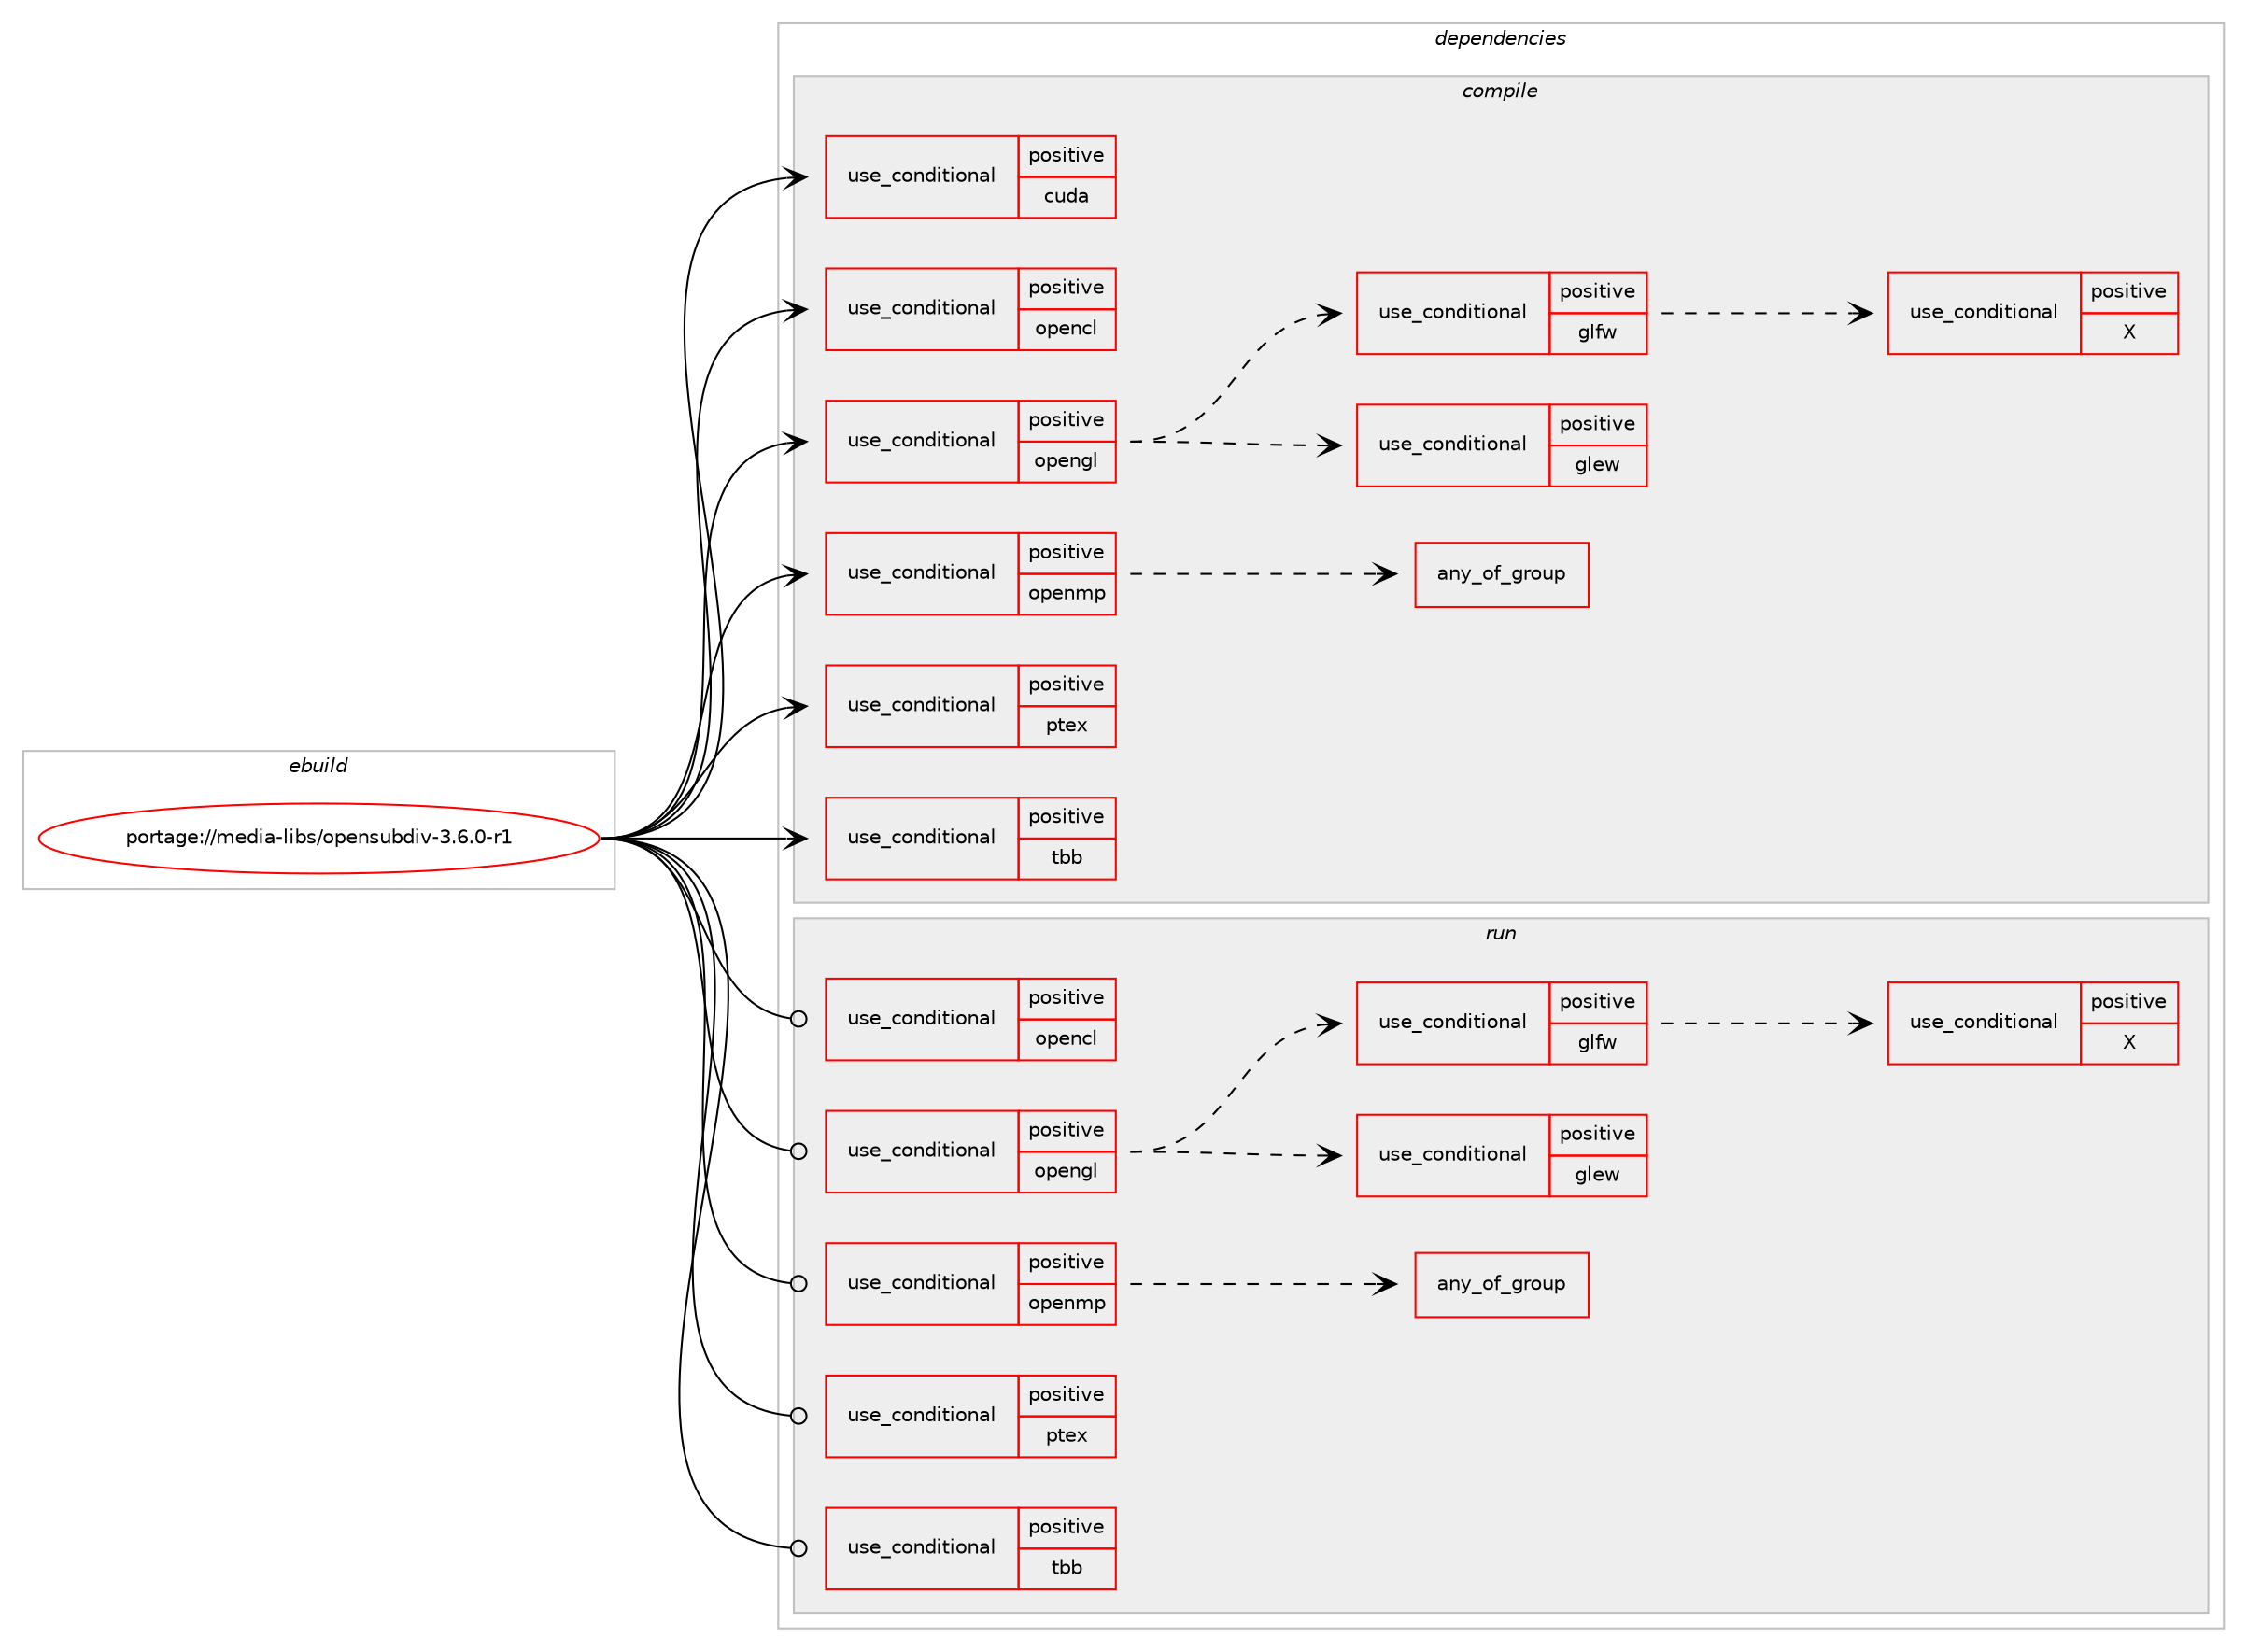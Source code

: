 digraph prolog {

# *************
# Graph options
# *************

newrank=true;
concentrate=true;
compound=true;
graph [rankdir=LR,fontname=Helvetica,fontsize=10,ranksep=1.5];#, ranksep=2.5, nodesep=0.2];
edge  [arrowhead=vee];
node  [fontname=Helvetica,fontsize=10];

# **********
# The ebuild
# **********

subgraph cluster_leftcol {
color=gray;
rank=same;
label=<<i>ebuild</i>>;
id [label="portage://media-libs/opensubdiv-3.6.0-r1", color=red, width=4, href="../media-libs/opensubdiv-3.6.0-r1.svg"];
}

# ****************
# The dependencies
# ****************

subgraph cluster_midcol {
color=gray;
label=<<i>dependencies</i>>;
subgraph cluster_compile {
fillcolor="#eeeeee";
style=filled;
label=<<i>compile</i>>;
subgraph cond75454 {
dependency158228 [label=<<TABLE BORDER="0" CELLBORDER="1" CELLSPACING="0" CELLPADDING="4"><TR><TD ROWSPAN="3" CELLPADDING="10">use_conditional</TD></TR><TR><TD>positive</TD></TR><TR><TD>cuda</TD></TR></TABLE>>, shape=none, color=red];
# *** BEGIN UNKNOWN DEPENDENCY TYPE (TODO) ***
# dependency158228 -> package_dependency(portage://media-libs/opensubdiv-3.6.0-r1,install,no,dev-util,nvidia-cuda-toolkit,none,[,,],any_same_slot,[])
# *** END UNKNOWN DEPENDENCY TYPE (TODO) ***

}
id:e -> dependency158228:w [weight=20,style="solid",arrowhead="vee"];
subgraph cond75455 {
dependency158229 [label=<<TABLE BORDER="0" CELLBORDER="1" CELLSPACING="0" CELLPADDING="4"><TR><TD ROWSPAN="3" CELLPADDING="10">use_conditional</TD></TR><TR><TD>positive</TD></TR><TR><TD>opencl</TD></TR></TABLE>>, shape=none, color=red];
# *** BEGIN UNKNOWN DEPENDENCY TYPE (TODO) ***
# dependency158229 -> package_dependency(portage://media-libs/opensubdiv-3.6.0-r1,install,no,virtual,opencl,none,[,,],[],[])
# *** END UNKNOWN DEPENDENCY TYPE (TODO) ***

}
id:e -> dependency158229:w [weight=20,style="solid",arrowhead="vee"];
subgraph cond75456 {
dependency158230 [label=<<TABLE BORDER="0" CELLBORDER="1" CELLSPACING="0" CELLPADDING="4"><TR><TD ROWSPAN="3" CELLPADDING="10">use_conditional</TD></TR><TR><TD>positive</TD></TR><TR><TD>opengl</TD></TR></TABLE>>, shape=none, color=red];
# *** BEGIN UNKNOWN DEPENDENCY TYPE (TODO) ***
# dependency158230 -> package_dependency(portage://media-libs/opensubdiv-3.6.0-r1,install,no,media-libs,libglvnd,none,[,,],[],[])
# *** END UNKNOWN DEPENDENCY TYPE (TODO) ***

subgraph cond75457 {
dependency158231 [label=<<TABLE BORDER="0" CELLBORDER="1" CELLSPACING="0" CELLPADDING="4"><TR><TD ROWSPAN="3" CELLPADDING="10">use_conditional</TD></TR><TR><TD>positive</TD></TR><TR><TD>glew</TD></TR></TABLE>>, shape=none, color=red];
# *** BEGIN UNKNOWN DEPENDENCY TYPE (TODO) ***
# dependency158231 -> package_dependency(portage://media-libs/opensubdiv-3.6.0-r1,install,no,media-libs,glew,none,[,,],any_same_slot,[])
# *** END UNKNOWN DEPENDENCY TYPE (TODO) ***

}
dependency158230:e -> dependency158231:w [weight=20,style="dashed",arrowhead="vee"];
subgraph cond75458 {
dependency158232 [label=<<TABLE BORDER="0" CELLBORDER="1" CELLSPACING="0" CELLPADDING="4"><TR><TD ROWSPAN="3" CELLPADDING="10">use_conditional</TD></TR><TR><TD>positive</TD></TR><TR><TD>glfw</TD></TR></TABLE>>, shape=none, color=red];
# *** BEGIN UNKNOWN DEPENDENCY TYPE (TODO) ***
# dependency158232 -> package_dependency(portage://media-libs/opensubdiv-3.6.0-r1,install,no,media-libs,glfw,none,[,,],any_same_slot,[])
# *** END UNKNOWN DEPENDENCY TYPE (TODO) ***

subgraph cond75459 {
dependency158233 [label=<<TABLE BORDER="0" CELLBORDER="1" CELLSPACING="0" CELLPADDING="4"><TR><TD ROWSPAN="3" CELLPADDING="10">use_conditional</TD></TR><TR><TD>positive</TD></TR><TR><TD>X</TD></TR></TABLE>>, shape=none, color=red];
# *** BEGIN UNKNOWN DEPENDENCY TYPE (TODO) ***
# dependency158233 -> package_dependency(portage://media-libs/opensubdiv-3.6.0-r1,install,no,x11-libs,libX11,none,[,,],[],[])
# *** END UNKNOWN DEPENDENCY TYPE (TODO) ***

# *** BEGIN UNKNOWN DEPENDENCY TYPE (TODO) ***
# dependency158233 -> package_dependency(portage://media-libs/opensubdiv-3.6.0-r1,install,no,x11-libs,libXcursor,none,[,,],[],[])
# *** END UNKNOWN DEPENDENCY TYPE (TODO) ***

# *** BEGIN UNKNOWN DEPENDENCY TYPE (TODO) ***
# dependency158233 -> package_dependency(portage://media-libs/opensubdiv-3.6.0-r1,install,no,x11-libs,libXi,none,[,,],[],[])
# *** END UNKNOWN DEPENDENCY TYPE (TODO) ***

# *** BEGIN UNKNOWN DEPENDENCY TYPE (TODO) ***
# dependency158233 -> package_dependency(portage://media-libs/opensubdiv-3.6.0-r1,install,no,x11-libs,libXinerama,none,[,,],[],[])
# *** END UNKNOWN DEPENDENCY TYPE (TODO) ***

# *** BEGIN UNKNOWN DEPENDENCY TYPE (TODO) ***
# dependency158233 -> package_dependency(portage://media-libs/opensubdiv-3.6.0-r1,install,no,x11-libs,libXrandr,none,[,,],[],[])
# *** END UNKNOWN DEPENDENCY TYPE (TODO) ***

# *** BEGIN UNKNOWN DEPENDENCY TYPE (TODO) ***
# dependency158233 -> package_dependency(portage://media-libs/opensubdiv-3.6.0-r1,install,no,x11-libs,libXxf86vm,none,[,,],[],[])
# *** END UNKNOWN DEPENDENCY TYPE (TODO) ***

}
dependency158232:e -> dependency158233:w [weight=20,style="dashed",arrowhead="vee"];
}
dependency158230:e -> dependency158232:w [weight=20,style="dashed",arrowhead="vee"];
}
id:e -> dependency158230:w [weight=20,style="solid",arrowhead="vee"];
subgraph cond75460 {
dependency158234 [label=<<TABLE BORDER="0" CELLBORDER="1" CELLSPACING="0" CELLPADDING="4"><TR><TD ROWSPAN="3" CELLPADDING="10">use_conditional</TD></TR><TR><TD>positive</TD></TR><TR><TD>openmp</TD></TR></TABLE>>, shape=none, color=red];
subgraph any2163 {
dependency158235 [label=<<TABLE BORDER="0" CELLBORDER="1" CELLSPACING="0" CELLPADDING="4"><TR><TD CELLPADDING="10">any_of_group</TD></TR></TABLE>>, shape=none, color=red];# *** BEGIN UNKNOWN DEPENDENCY TYPE (TODO) ***
# dependency158235 -> package_dependency(portage://media-libs/opensubdiv-3.6.0-r1,install,no,sys-devel,gcc,none,[,,],any_different_slot,[use(enable(openmp),none)])
# *** END UNKNOWN DEPENDENCY TYPE (TODO) ***

# *** BEGIN UNKNOWN DEPENDENCY TYPE (TODO) ***
# dependency158235 -> package_dependency(portage://media-libs/opensubdiv-3.6.0-r1,install,no,sys-libs,libomp,none,[,,],[],[])
# *** END UNKNOWN DEPENDENCY TYPE (TODO) ***

}
dependency158234:e -> dependency158235:w [weight=20,style="dashed",arrowhead="vee"];
}
id:e -> dependency158234:w [weight=20,style="solid",arrowhead="vee"];
subgraph cond75461 {
dependency158236 [label=<<TABLE BORDER="0" CELLBORDER="1" CELLSPACING="0" CELLPADDING="4"><TR><TD ROWSPAN="3" CELLPADDING="10">use_conditional</TD></TR><TR><TD>positive</TD></TR><TR><TD>ptex</TD></TR></TABLE>>, shape=none, color=red];
# *** BEGIN UNKNOWN DEPENDENCY TYPE (TODO) ***
# dependency158236 -> package_dependency(portage://media-libs/opensubdiv-3.6.0-r1,install,no,media-libs,ptex,none,[,,],[],[])
# *** END UNKNOWN DEPENDENCY TYPE (TODO) ***

}
id:e -> dependency158236:w [weight=20,style="solid",arrowhead="vee"];
subgraph cond75462 {
dependency158237 [label=<<TABLE BORDER="0" CELLBORDER="1" CELLSPACING="0" CELLPADDING="4"><TR><TD ROWSPAN="3" CELLPADDING="10">use_conditional</TD></TR><TR><TD>positive</TD></TR><TR><TD>tbb</TD></TR></TABLE>>, shape=none, color=red];
# *** BEGIN UNKNOWN DEPENDENCY TYPE (TODO) ***
# dependency158237 -> package_dependency(portage://media-libs/opensubdiv-3.6.0-r1,install,no,dev-cpp,tbb,none,[,,],any_same_slot,[])
# *** END UNKNOWN DEPENDENCY TYPE (TODO) ***

}
id:e -> dependency158237:w [weight=20,style="solid",arrowhead="vee"];
}
subgraph cluster_compileandrun {
fillcolor="#eeeeee";
style=filled;
label=<<i>compile and run</i>>;
}
subgraph cluster_run {
fillcolor="#eeeeee";
style=filled;
label=<<i>run</i>>;
subgraph cond75463 {
dependency158238 [label=<<TABLE BORDER="0" CELLBORDER="1" CELLSPACING="0" CELLPADDING="4"><TR><TD ROWSPAN="3" CELLPADDING="10">use_conditional</TD></TR><TR><TD>positive</TD></TR><TR><TD>opencl</TD></TR></TABLE>>, shape=none, color=red];
# *** BEGIN UNKNOWN DEPENDENCY TYPE (TODO) ***
# dependency158238 -> package_dependency(portage://media-libs/opensubdiv-3.6.0-r1,run,no,virtual,opencl,none,[,,],[],[])
# *** END UNKNOWN DEPENDENCY TYPE (TODO) ***

}
id:e -> dependency158238:w [weight=20,style="solid",arrowhead="odot"];
subgraph cond75464 {
dependency158239 [label=<<TABLE BORDER="0" CELLBORDER="1" CELLSPACING="0" CELLPADDING="4"><TR><TD ROWSPAN="3" CELLPADDING="10">use_conditional</TD></TR><TR><TD>positive</TD></TR><TR><TD>opengl</TD></TR></TABLE>>, shape=none, color=red];
# *** BEGIN UNKNOWN DEPENDENCY TYPE (TODO) ***
# dependency158239 -> package_dependency(portage://media-libs/opensubdiv-3.6.0-r1,run,no,media-libs,libglvnd,none,[,,],[],[])
# *** END UNKNOWN DEPENDENCY TYPE (TODO) ***

subgraph cond75465 {
dependency158240 [label=<<TABLE BORDER="0" CELLBORDER="1" CELLSPACING="0" CELLPADDING="4"><TR><TD ROWSPAN="3" CELLPADDING="10">use_conditional</TD></TR><TR><TD>positive</TD></TR><TR><TD>glew</TD></TR></TABLE>>, shape=none, color=red];
# *** BEGIN UNKNOWN DEPENDENCY TYPE (TODO) ***
# dependency158240 -> package_dependency(portage://media-libs/opensubdiv-3.6.0-r1,run,no,media-libs,glew,none,[,,],any_same_slot,[])
# *** END UNKNOWN DEPENDENCY TYPE (TODO) ***

}
dependency158239:e -> dependency158240:w [weight=20,style="dashed",arrowhead="vee"];
subgraph cond75466 {
dependency158241 [label=<<TABLE BORDER="0" CELLBORDER="1" CELLSPACING="0" CELLPADDING="4"><TR><TD ROWSPAN="3" CELLPADDING="10">use_conditional</TD></TR><TR><TD>positive</TD></TR><TR><TD>glfw</TD></TR></TABLE>>, shape=none, color=red];
# *** BEGIN UNKNOWN DEPENDENCY TYPE (TODO) ***
# dependency158241 -> package_dependency(portage://media-libs/opensubdiv-3.6.0-r1,run,no,media-libs,glfw,none,[,,],any_same_slot,[])
# *** END UNKNOWN DEPENDENCY TYPE (TODO) ***

subgraph cond75467 {
dependency158242 [label=<<TABLE BORDER="0" CELLBORDER="1" CELLSPACING="0" CELLPADDING="4"><TR><TD ROWSPAN="3" CELLPADDING="10">use_conditional</TD></TR><TR><TD>positive</TD></TR><TR><TD>X</TD></TR></TABLE>>, shape=none, color=red];
# *** BEGIN UNKNOWN DEPENDENCY TYPE (TODO) ***
# dependency158242 -> package_dependency(portage://media-libs/opensubdiv-3.6.0-r1,run,no,x11-libs,libX11,none,[,,],[],[])
# *** END UNKNOWN DEPENDENCY TYPE (TODO) ***

# *** BEGIN UNKNOWN DEPENDENCY TYPE (TODO) ***
# dependency158242 -> package_dependency(portage://media-libs/opensubdiv-3.6.0-r1,run,no,x11-libs,libXcursor,none,[,,],[],[])
# *** END UNKNOWN DEPENDENCY TYPE (TODO) ***

# *** BEGIN UNKNOWN DEPENDENCY TYPE (TODO) ***
# dependency158242 -> package_dependency(portage://media-libs/opensubdiv-3.6.0-r1,run,no,x11-libs,libXi,none,[,,],[],[])
# *** END UNKNOWN DEPENDENCY TYPE (TODO) ***

# *** BEGIN UNKNOWN DEPENDENCY TYPE (TODO) ***
# dependency158242 -> package_dependency(portage://media-libs/opensubdiv-3.6.0-r1,run,no,x11-libs,libXinerama,none,[,,],[],[])
# *** END UNKNOWN DEPENDENCY TYPE (TODO) ***

# *** BEGIN UNKNOWN DEPENDENCY TYPE (TODO) ***
# dependency158242 -> package_dependency(portage://media-libs/opensubdiv-3.6.0-r1,run,no,x11-libs,libXrandr,none,[,,],[],[])
# *** END UNKNOWN DEPENDENCY TYPE (TODO) ***

# *** BEGIN UNKNOWN DEPENDENCY TYPE (TODO) ***
# dependency158242 -> package_dependency(portage://media-libs/opensubdiv-3.6.0-r1,run,no,x11-libs,libXxf86vm,none,[,,],[],[])
# *** END UNKNOWN DEPENDENCY TYPE (TODO) ***

}
dependency158241:e -> dependency158242:w [weight=20,style="dashed",arrowhead="vee"];
}
dependency158239:e -> dependency158241:w [weight=20,style="dashed",arrowhead="vee"];
}
id:e -> dependency158239:w [weight=20,style="solid",arrowhead="odot"];
subgraph cond75468 {
dependency158243 [label=<<TABLE BORDER="0" CELLBORDER="1" CELLSPACING="0" CELLPADDING="4"><TR><TD ROWSPAN="3" CELLPADDING="10">use_conditional</TD></TR><TR><TD>positive</TD></TR><TR><TD>openmp</TD></TR></TABLE>>, shape=none, color=red];
subgraph any2164 {
dependency158244 [label=<<TABLE BORDER="0" CELLBORDER="1" CELLSPACING="0" CELLPADDING="4"><TR><TD CELLPADDING="10">any_of_group</TD></TR></TABLE>>, shape=none, color=red];# *** BEGIN UNKNOWN DEPENDENCY TYPE (TODO) ***
# dependency158244 -> package_dependency(portage://media-libs/opensubdiv-3.6.0-r1,run,no,sys-devel,gcc,none,[,,],any_different_slot,[use(enable(openmp),none)])
# *** END UNKNOWN DEPENDENCY TYPE (TODO) ***

# *** BEGIN UNKNOWN DEPENDENCY TYPE (TODO) ***
# dependency158244 -> package_dependency(portage://media-libs/opensubdiv-3.6.0-r1,run,no,sys-libs,libomp,none,[,,],[],[])
# *** END UNKNOWN DEPENDENCY TYPE (TODO) ***

}
dependency158243:e -> dependency158244:w [weight=20,style="dashed",arrowhead="vee"];
}
id:e -> dependency158243:w [weight=20,style="solid",arrowhead="odot"];
subgraph cond75469 {
dependency158245 [label=<<TABLE BORDER="0" CELLBORDER="1" CELLSPACING="0" CELLPADDING="4"><TR><TD ROWSPAN="3" CELLPADDING="10">use_conditional</TD></TR><TR><TD>positive</TD></TR><TR><TD>ptex</TD></TR></TABLE>>, shape=none, color=red];
# *** BEGIN UNKNOWN DEPENDENCY TYPE (TODO) ***
# dependency158245 -> package_dependency(portage://media-libs/opensubdiv-3.6.0-r1,run,no,media-libs,ptex,none,[,,],[],[])
# *** END UNKNOWN DEPENDENCY TYPE (TODO) ***

}
id:e -> dependency158245:w [weight=20,style="solid",arrowhead="odot"];
subgraph cond75470 {
dependency158246 [label=<<TABLE BORDER="0" CELLBORDER="1" CELLSPACING="0" CELLPADDING="4"><TR><TD ROWSPAN="3" CELLPADDING="10">use_conditional</TD></TR><TR><TD>positive</TD></TR><TR><TD>tbb</TD></TR></TABLE>>, shape=none, color=red];
# *** BEGIN UNKNOWN DEPENDENCY TYPE (TODO) ***
# dependency158246 -> package_dependency(portage://media-libs/opensubdiv-3.6.0-r1,run,no,dev-cpp,tbb,none,[,,],any_same_slot,[])
# *** END UNKNOWN DEPENDENCY TYPE (TODO) ***

}
id:e -> dependency158246:w [weight=20,style="solid",arrowhead="odot"];
}
}

# **************
# The candidates
# **************

subgraph cluster_choices {
rank=same;
color=gray;
label=<<i>candidates</i>>;

}

}
